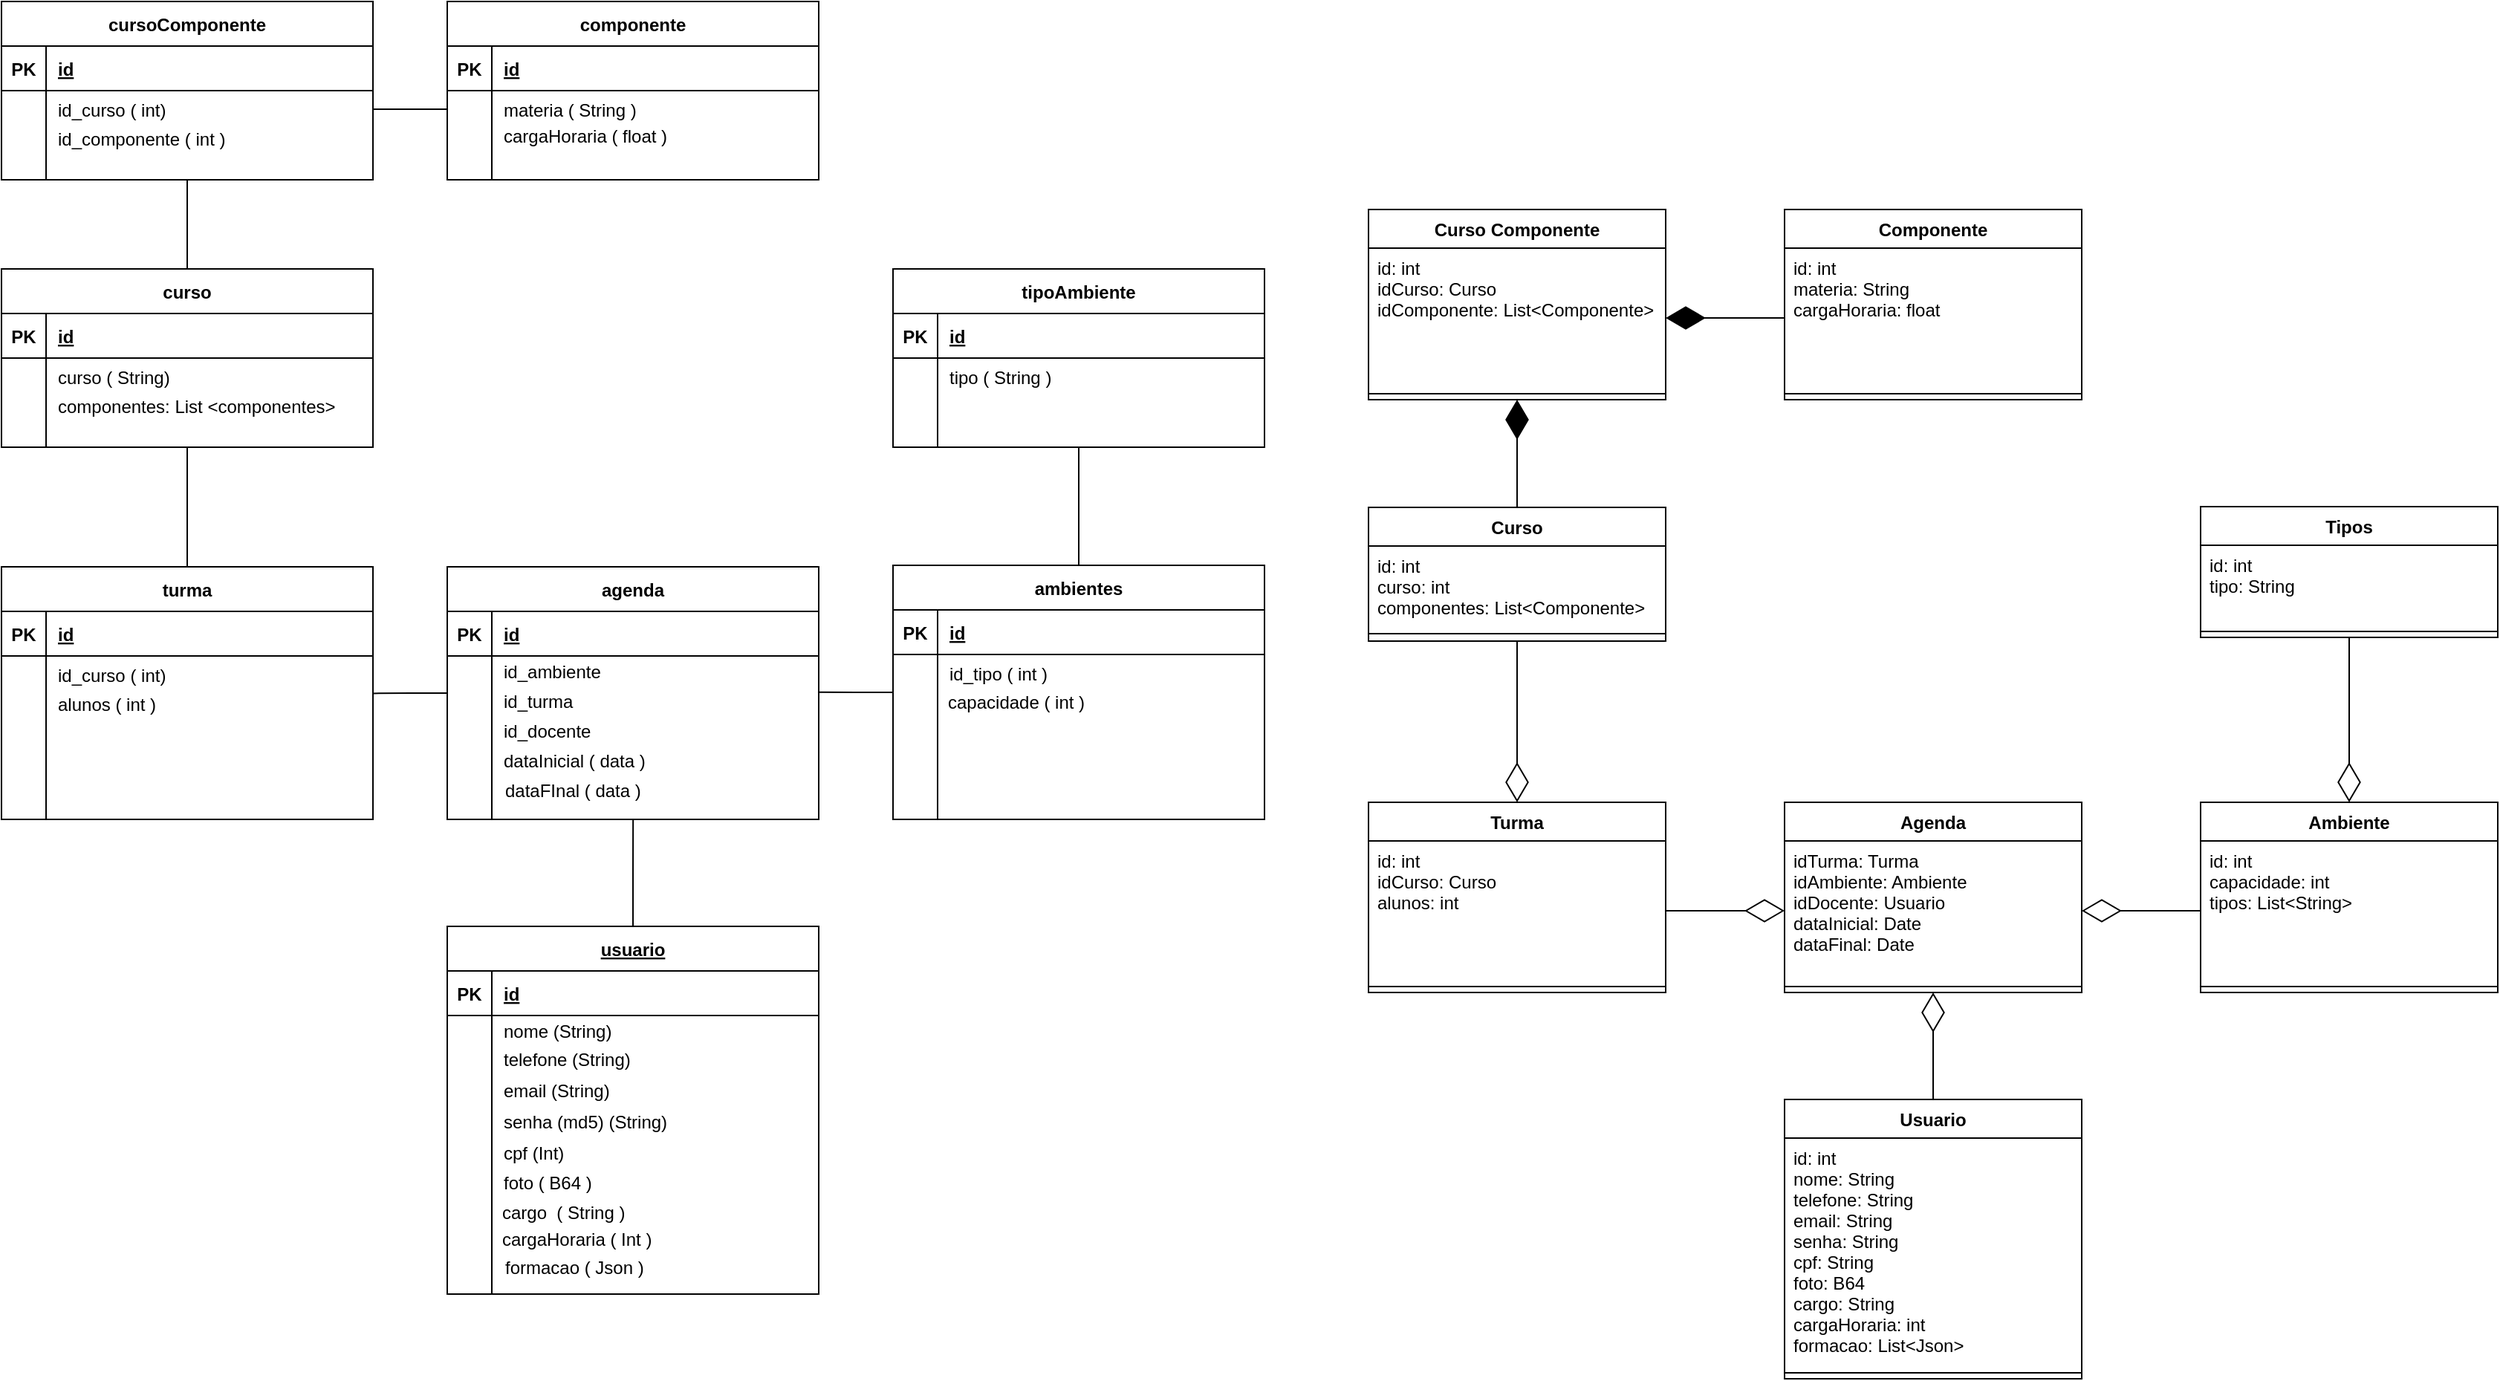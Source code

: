 <mxfile version="17.2.3" type="device"><diagram id="R2lEEEUBdFMjLlhIrx00" name="Page-1"><mxGraphModel dx="2076" dy="10" grid="1" gridSize="10" guides="1" tooltips="1" connect="1" arrows="1" fold="1" page="1" pageScale="1" pageWidth="850" pageHeight="1100" math="0" shadow="0" extFonts="Permanent Marker^https://fonts.googleapis.com/css?family=Permanent+Marker"><root><mxCell id="0"/><mxCell id="1" parent="0"/><mxCell id="GnorhkjWQcEelDmvlVfm-1" value="Ambiente" style="swimlane;fontStyle=1;align=center;verticalAlign=top;childLayout=stackLayout;horizontal=1;startSize=26;horizontalStack=0;resizeParent=1;resizeParentMax=0;resizeLast=0;collapsible=1;marginBottom=0;" parent="1" vertex="1"><mxGeometry x="1480" y="1639" width="200" height="128" as="geometry"/></mxCell><mxCell id="GnorhkjWQcEelDmvlVfm-2" value="id: int&#10;capacidade: int&#10;tipos: List&lt;String&gt;" style="text;strokeColor=none;fillColor=none;align=left;verticalAlign=top;spacingLeft=4;spacingRight=4;overflow=hidden;rotatable=0;points=[[0,0.5],[1,0.5]];portConstraint=eastwest;" parent="GnorhkjWQcEelDmvlVfm-1" vertex="1"><mxGeometry y="26" width="200" height="94" as="geometry"/></mxCell><mxCell id="GnorhkjWQcEelDmvlVfm-3" value="" style="line;strokeWidth=1;fillColor=none;align=left;verticalAlign=middle;spacingTop=-1;spacingLeft=3;spacingRight=3;rotatable=0;labelPosition=right;points=[];portConstraint=eastwest;" parent="GnorhkjWQcEelDmvlVfm-1" vertex="1"><mxGeometry y="120" width="200" height="8" as="geometry"/></mxCell><mxCell id="GnorhkjWQcEelDmvlVfm-5" value="Turma" style="swimlane;fontStyle=1;align=center;verticalAlign=top;childLayout=stackLayout;horizontal=1;startSize=26;horizontalStack=0;resizeParent=1;resizeParentMax=0;resizeLast=0;collapsible=1;marginBottom=0;" parent="1" vertex="1"><mxGeometry x="920" y="1639" width="200" height="128" as="geometry"/></mxCell><mxCell id="GnorhkjWQcEelDmvlVfm-6" value="id: int&#10;idCurso: Curso&#10;alunos: int" style="text;strokeColor=none;fillColor=none;align=left;verticalAlign=top;spacingLeft=4;spacingRight=4;overflow=hidden;rotatable=0;points=[[0,0.5],[1,0.5]];portConstraint=eastwest;" parent="GnorhkjWQcEelDmvlVfm-5" vertex="1"><mxGeometry y="26" width="200" height="94" as="geometry"/></mxCell><mxCell id="GnorhkjWQcEelDmvlVfm-7" value="" style="line;strokeWidth=1;fillColor=none;align=left;verticalAlign=middle;spacingTop=-1;spacingLeft=3;spacingRight=3;rotatable=0;labelPosition=right;points=[];portConstraint=eastwest;" parent="GnorhkjWQcEelDmvlVfm-5" vertex="1"><mxGeometry y="120" width="200" height="8" as="geometry"/></mxCell><mxCell id="GnorhkjWQcEelDmvlVfm-12" value="Componente" style="swimlane;fontStyle=1;align=center;verticalAlign=top;childLayout=stackLayout;horizontal=1;startSize=26;horizontalStack=0;resizeParent=1;resizeParentMax=0;resizeLast=0;collapsible=1;marginBottom=0;" parent="1" vertex="1"><mxGeometry x="1200" y="1240" width="200" height="128" as="geometry"/></mxCell><mxCell id="GnorhkjWQcEelDmvlVfm-13" value="id: int&#10;materia: String&#10;cargaHoraria: float" style="text;strokeColor=none;fillColor=none;align=left;verticalAlign=top;spacingLeft=4;spacingRight=4;overflow=hidden;rotatable=0;points=[[0,0.5],[1,0.5]];portConstraint=eastwest;" parent="GnorhkjWQcEelDmvlVfm-12" vertex="1"><mxGeometry y="26" width="200" height="94" as="geometry"/></mxCell><mxCell id="GnorhkjWQcEelDmvlVfm-14" value="" style="line;strokeWidth=1;fillColor=none;align=left;verticalAlign=middle;spacingTop=-1;spacingLeft=3;spacingRight=3;rotatable=0;labelPosition=right;points=[];portConstraint=eastwest;" parent="GnorhkjWQcEelDmvlVfm-12" vertex="1"><mxGeometry y="120" width="200" height="8" as="geometry"/></mxCell><mxCell id="GnorhkjWQcEelDmvlVfm-17" value="Agenda" style="swimlane;fontStyle=1;align=center;verticalAlign=top;childLayout=stackLayout;horizontal=1;startSize=26;horizontalStack=0;resizeParent=1;resizeParentMax=0;resizeLast=0;collapsible=1;marginBottom=0;" parent="1" vertex="1"><mxGeometry x="1200" y="1639" width="200" height="128" as="geometry"/></mxCell><mxCell id="GnorhkjWQcEelDmvlVfm-18" value="idTurma: Turma&#10;idAmbiente: Ambiente&#10;idDocente: Usuario&#10;dataInicial: Date&#10;dataFinal: Date" style="text;strokeColor=none;fillColor=none;align=left;verticalAlign=top;spacingLeft=4;spacingRight=4;overflow=hidden;rotatable=0;points=[[0,0.5],[1,0.5]];portConstraint=eastwest;" parent="GnorhkjWQcEelDmvlVfm-17" vertex="1"><mxGeometry y="26" width="200" height="94" as="geometry"/></mxCell><mxCell id="GnorhkjWQcEelDmvlVfm-19" value="" style="line;strokeWidth=1;fillColor=none;align=left;verticalAlign=middle;spacingTop=-1;spacingLeft=3;spacingRight=3;rotatable=0;labelPosition=right;points=[];portConstraint=eastwest;" parent="GnorhkjWQcEelDmvlVfm-17" vertex="1"><mxGeometry y="120" width="200" height="8" as="geometry"/></mxCell><mxCell id="GnorhkjWQcEelDmvlVfm-25" value="Usuario" style="swimlane;fontStyle=1;align=center;verticalAlign=top;childLayout=stackLayout;horizontal=1;startSize=26;horizontalStack=0;resizeParent=1;resizeParentMax=0;resizeLast=0;collapsible=1;marginBottom=0;" parent="1" vertex="1"><mxGeometry x="1200" y="1839" width="200" height="188" as="geometry"/></mxCell><mxCell id="GnorhkjWQcEelDmvlVfm-26" value="id: int&#10;nome: String&#10;telefone: String&#10;email: String&#10;senha: String&#10;cpf: String&#10;foto: B64&#10;cargo: String&#10;cargaHoraria: int&#10;formacao: List&lt;Json&gt;" style="text;strokeColor=none;fillColor=none;align=left;verticalAlign=top;spacingLeft=4;spacingRight=4;overflow=hidden;rotatable=0;points=[[0,0.5],[1,0.5]];portConstraint=eastwest;" parent="GnorhkjWQcEelDmvlVfm-25" vertex="1"><mxGeometry y="26" width="200" height="154" as="geometry"/></mxCell><mxCell id="GnorhkjWQcEelDmvlVfm-27" value="" style="line;strokeWidth=1;fillColor=none;align=left;verticalAlign=middle;spacingTop=-1;spacingLeft=3;spacingRight=3;rotatable=0;labelPosition=right;points=[];portConstraint=eastwest;" parent="GnorhkjWQcEelDmvlVfm-25" vertex="1"><mxGeometry y="180" width="200" height="8" as="geometry"/></mxCell><mxCell id="GnorhkjWQcEelDmvlVfm-35" value="" style="endArrow=diamondThin;endFill=0;endSize=24;html=1;rounded=0;entryX=1;entryY=0.5;entryDx=0;entryDy=0;exitX=0;exitY=0.5;exitDx=0;exitDy=0;" parent="1" source="GnorhkjWQcEelDmvlVfm-2" target="GnorhkjWQcEelDmvlVfm-18" edge="1"><mxGeometry width="160" relative="1" as="geometry"><mxPoint x="1474" y="1719" as="sourcePoint"/><mxPoint x="1300" y="1855.5" as="targetPoint"/></mxGeometry></mxCell><mxCell id="GnorhkjWQcEelDmvlVfm-37" value="" style="endArrow=diamondThin;endFill=0;endSize=24;html=1;rounded=0;entryX=0;entryY=0.5;entryDx=0;entryDy=0;exitX=1;exitY=0.5;exitDx=0;exitDy=0;" parent="1" source="GnorhkjWQcEelDmvlVfm-6" target="GnorhkjWQcEelDmvlVfm-18" edge="1"><mxGeometry width="160" relative="1" as="geometry"><mxPoint x="1210" y="1799" as="sourcePoint"/><mxPoint x="1130" y="1799" as="targetPoint"/></mxGeometry></mxCell><mxCell id="GnorhkjWQcEelDmvlVfm-38" value="" style="endArrow=diamondThin;endFill=0;endSize=24;html=1;rounded=0;exitX=0.5;exitY=0;exitDx=0;exitDy=0;entryX=0.5;entryY=1;entryDx=0;entryDy=0;" parent="1" source="GnorhkjWQcEelDmvlVfm-25" target="GnorhkjWQcEelDmvlVfm-17" edge="1"><mxGeometry width="160" relative="1" as="geometry"><mxPoint x="1310" y="1769" as="sourcePoint"/><mxPoint x="1360" y="1799" as="targetPoint"/></mxGeometry></mxCell><mxCell id="xbpOp9tpEVvwobOnDPjm-1" value="Tipos" style="swimlane;fontStyle=1;align=center;verticalAlign=top;childLayout=stackLayout;horizontal=1;startSize=26;horizontalStack=0;resizeParent=1;resizeParentMax=0;resizeLast=0;collapsible=1;marginBottom=0;" parent="1" vertex="1"><mxGeometry x="1480" y="1440" width="200" height="88" as="geometry"/></mxCell><mxCell id="xbpOp9tpEVvwobOnDPjm-2" value="id: int&#10;tipo: String" style="text;strokeColor=none;fillColor=none;align=left;verticalAlign=top;spacingLeft=4;spacingRight=4;overflow=hidden;rotatable=0;points=[[0,0.5],[1,0.5]];portConstraint=eastwest;" parent="xbpOp9tpEVvwobOnDPjm-1" vertex="1"><mxGeometry y="26" width="200" height="54" as="geometry"/></mxCell><mxCell id="xbpOp9tpEVvwobOnDPjm-3" value="" style="line;strokeWidth=1;fillColor=none;align=left;verticalAlign=middle;spacingTop=-1;spacingLeft=3;spacingRight=3;rotatable=0;labelPosition=right;points=[];portConstraint=eastwest;" parent="xbpOp9tpEVvwobOnDPjm-1" vertex="1"><mxGeometry y="80" width="200" height="8" as="geometry"/></mxCell><mxCell id="xbpOp9tpEVvwobOnDPjm-4" value="" style="endArrow=diamondThin;endFill=0;endSize=24;html=1;rounded=0;entryX=0.5;entryY=0;entryDx=0;entryDy=0;exitX=0.5;exitY=1;exitDx=0;exitDy=0;" parent="1" source="xbpOp9tpEVvwobOnDPjm-1" target="GnorhkjWQcEelDmvlVfm-1" edge="1"><mxGeometry width="160" relative="1" as="geometry"><mxPoint x="1568" y="1570" as="sourcePoint"/><mxPoint x="1488" y="1570" as="targetPoint"/></mxGeometry></mxCell><mxCell id="tLdexjSwvgvo9vI5AyP0-17" style="edgeStyle=orthogonalEdgeStyle;rounded=0;orthogonalLoop=1;jettySize=auto;html=1;exitX=0.5;exitY=0;exitDx=0;exitDy=0;endArrow=none;endFill=0;" parent="1" source="opX9Owy6mWI5AsIZNX7I-1" edge="1"><mxGeometry relative="1" as="geometry"><mxPoint x="425.077" y="1650" as="targetPoint"/></mxGeometry></mxCell><mxCell id="opX9Owy6mWI5AsIZNX7I-1" value="usuario" style="shape=table;startSize=30;container=1;collapsible=1;childLayout=tableLayout;fixedRows=1;rowLines=0;fontStyle=5;align=center;resizeLast=1;" parent="1" vertex="1"><mxGeometry x="300" y="1722.5" width="250" height="247.5" as="geometry"/></mxCell><mxCell id="opX9Owy6mWI5AsIZNX7I-2" value="" style="shape=partialRectangle;collapsible=0;dropTarget=0;pointerEvents=0;fillColor=none;points=[[0,0.5],[1,0.5]];portConstraint=eastwest;top=0;left=0;right=0;bottom=1;" parent="opX9Owy6mWI5AsIZNX7I-1" vertex="1"><mxGeometry y="30" width="250" height="30" as="geometry"/></mxCell><mxCell id="opX9Owy6mWI5AsIZNX7I-3" value="PK" style="shape=partialRectangle;overflow=hidden;connectable=0;fillColor=none;top=0;left=0;bottom=0;right=0;fontStyle=1;" parent="opX9Owy6mWI5AsIZNX7I-2" vertex="1"><mxGeometry width="30" height="30" as="geometry"><mxRectangle width="30" height="30" as="alternateBounds"/></mxGeometry></mxCell><mxCell id="opX9Owy6mWI5AsIZNX7I-4" value="id" style="shape=partialRectangle;overflow=hidden;connectable=0;fillColor=none;top=0;left=0;bottom=0;right=0;align=left;spacingLeft=6;fontStyle=5;" parent="opX9Owy6mWI5AsIZNX7I-2" vertex="1"><mxGeometry x="30" width="220" height="30" as="geometry"><mxRectangle width="220" height="30" as="alternateBounds"/></mxGeometry></mxCell><mxCell id="opX9Owy6mWI5AsIZNX7I-5" value="" style="shape=partialRectangle;collapsible=0;dropTarget=0;pointerEvents=0;fillColor=none;points=[[0,0.5],[1,0.5]];portConstraint=eastwest;top=0;left=0;right=0;bottom=0;" parent="opX9Owy6mWI5AsIZNX7I-1" vertex="1"><mxGeometry y="60" width="250" height="20" as="geometry"/></mxCell><mxCell id="opX9Owy6mWI5AsIZNX7I-6" value="" style="shape=partialRectangle;overflow=hidden;connectable=0;fillColor=none;top=0;left=0;bottom=0;right=0;" parent="opX9Owy6mWI5AsIZNX7I-5" vertex="1"><mxGeometry width="30" height="20" as="geometry"><mxRectangle width="30" height="20" as="alternateBounds"/></mxGeometry></mxCell><mxCell id="opX9Owy6mWI5AsIZNX7I-7" value="nome (String) " style="shape=partialRectangle;overflow=hidden;connectable=0;fillColor=none;top=0;left=0;bottom=0;right=0;align=left;spacingLeft=6;" parent="opX9Owy6mWI5AsIZNX7I-5" vertex="1"><mxGeometry x="30" width="220" height="20" as="geometry"><mxRectangle width="220" height="20" as="alternateBounds"/></mxGeometry></mxCell><mxCell id="opX9Owy6mWI5AsIZNX7I-8" value="" style="endArrow=none;html=1;rounded=0;" parent="1" edge="1"><mxGeometry width="50" height="50" relative="1" as="geometry"><mxPoint x="330" y="1970" as="sourcePoint"/><mxPoint x="330" y="1802.5" as="targetPoint"/></mxGeometry></mxCell><mxCell id="opX9Owy6mWI5AsIZNX7I-9" value="telefone (String)" style="shape=partialRectangle;overflow=hidden;connectable=0;fillColor=none;top=0;left=0;bottom=0;right=0;align=left;spacingLeft=6;" parent="1" vertex="1"><mxGeometry x="330" y="1801.5" width="220" height="20" as="geometry"><mxRectangle width="220" height="20" as="alternateBounds"/></mxGeometry></mxCell><mxCell id="opX9Owy6mWI5AsIZNX7I-10" value="email (String)" style="shape=partialRectangle;overflow=hidden;connectable=0;fillColor=none;top=0;left=0;bottom=0;right=0;align=left;spacingLeft=6;" parent="1" vertex="1"><mxGeometry x="330" y="1822.5" width="220" height="20" as="geometry"><mxRectangle width="220" height="20" as="alternateBounds"/></mxGeometry></mxCell><mxCell id="opX9Owy6mWI5AsIZNX7I-11" value="senha (md5) (String)" style="shape=partialRectangle;overflow=hidden;connectable=0;fillColor=none;top=0;left=0;bottom=0;right=0;align=left;spacingLeft=6;" parent="1" vertex="1"><mxGeometry x="330" y="1843.5" width="220" height="20" as="geometry"><mxRectangle width="220" height="20" as="alternateBounds"/></mxGeometry></mxCell><mxCell id="opX9Owy6mWI5AsIZNX7I-12" value="cpf (Int)" style="shape=partialRectangle;overflow=hidden;connectable=0;fillColor=none;top=0;left=0;bottom=0;right=0;align=left;spacingLeft=6;" parent="1" vertex="1"><mxGeometry x="330" y="1864.5" width="220" height="20" as="geometry"><mxRectangle width="220" height="20" as="alternateBounds"/></mxGeometry></mxCell><mxCell id="opX9Owy6mWI5AsIZNX7I-13" value="foto ( B64 )" style="shape=partialRectangle;overflow=hidden;connectable=0;fillColor=none;top=0;left=0;bottom=0;right=0;align=left;spacingLeft=6;" parent="1" vertex="1"><mxGeometry x="330" y="1884.5" width="220" height="20" as="geometry"><mxRectangle width="220" height="20" as="alternateBounds"/></mxGeometry></mxCell><mxCell id="tLdexjSwvgvo9vI5AyP0-19" style="edgeStyle=orthogonalEdgeStyle;rounded=0;orthogonalLoop=1;jettySize=auto;html=1;exitX=0;exitY=0.5;exitDx=0;exitDy=0;endArrow=none;endFill=0;" parent="1" source="opX9Owy6mWI5AsIZNX7I-14" edge="1"><mxGeometry relative="1" as="geometry"><mxPoint x="250" y="1565.692" as="targetPoint"/></mxGeometry></mxCell><mxCell id="opX9Owy6mWI5AsIZNX7I-14" value="agenda" style="shape=table;startSize=30;container=1;collapsible=1;childLayout=tableLayout;fixedRows=1;rowLines=0;fontStyle=1;align=center;resizeLast=1;" parent="1" vertex="1"><mxGeometry x="300" y="1480.5" width="250" height="170" as="geometry"/></mxCell><mxCell id="opX9Owy6mWI5AsIZNX7I-15" value="" style="shape=partialRectangle;collapsible=0;dropTarget=0;pointerEvents=0;fillColor=none;points=[[0,0.5],[1,0.5]];portConstraint=eastwest;top=0;left=0;right=0;bottom=1;" parent="opX9Owy6mWI5AsIZNX7I-14" vertex="1"><mxGeometry y="30" width="250" height="30" as="geometry"/></mxCell><mxCell id="opX9Owy6mWI5AsIZNX7I-16" value="PK" style="shape=partialRectangle;overflow=hidden;connectable=0;fillColor=none;top=0;left=0;bottom=0;right=0;fontStyle=1;" parent="opX9Owy6mWI5AsIZNX7I-15" vertex="1"><mxGeometry width="30" height="30" as="geometry"><mxRectangle width="30" height="30" as="alternateBounds"/></mxGeometry></mxCell><mxCell id="opX9Owy6mWI5AsIZNX7I-17" value="id" style="shape=partialRectangle;overflow=hidden;connectable=0;fillColor=none;top=0;left=0;bottom=0;right=0;align=left;spacingLeft=6;fontStyle=5;" parent="opX9Owy6mWI5AsIZNX7I-15" vertex="1"><mxGeometry x="30" width="220" height="30" as="geometry"><mxRectangle width="220" height="30" as="alternateBounds"/></mxGeometry></mxCell><mxCell id="opX9Owy6mWI5AsIZNX7I-18" value="" style="shape=partialRectangle;collapsible=0;dropTarget=0;pointerEvents=0;fillColor=none;points=[[0,0.5],[1,0.5]];portConstraint=eastwest;top=0;left=0;right=0;bottom=0;" parent="opX9Owy6mWI5AsIZNX7I-14" vertex="1"><mxGeometry y="60" width="250" height="20" as="geometry"/></mxCell><mxCell id="opX9Owy6mWI5AsIZNX7I-19" value="" style="shape=partialRectangle;overflow=hidden;connectable=0;fillColor=none;top=0;left=0;bottom=0;right=0;" parent="opX9Owy6mWI5AsIZNX7I-18" vertex="1"><mxGeometry width="30" height="20" as="geometry"><mxRectangle width="30" height="20" as="alternateBounds"/></mxGeometry></mxCell><mxCell id="opX9Owy6mWI5AsIZNX7I-20" value="id_ambiente" style="shape=partialRectangle;overflow=hidden;connectable=0;fillColor=none;top=0;left=0;bottom=0;right=0;align=left;spacingLeft=6;" parent="opX9Owy6mWI5AsIZNX7I-18" vertex="1"><mxGeometry x="30" width="220" height="20" as="geometry"><mxRectangle width="220" height="20" as="alternateBounds"/></mxGeometry></mxCell><mxCell id="opX9Owy6mWI5AsIZNX7I-22" value="id_turma" style="shape=partialRectangle;overflow=hidden;connectable=0;fillColor=none;top=0;left=0;bottom=0;right=0;align=left;spacingLeft=6;" parent="1" vertex="1"><mxGeometry x="330" y="1560.5" width="220" height="20" as="geometry"><mxRectangle width="220" height="20" as="alternateBounds"/></mxGeometry></mxCell><mxCell id="opX9Owy6mWI5AsIZNX7I-23" value="id_docente" style="shape=partialRectangle;overflow=hidden;connectable=0;fillColor=none;top=0;left=0;bottom=0;right=0;align=left;spacingLeft=6;" parent="1" vertex="1"><mxGeometry x="330" y="1580.5" width="220" height="20" as="geometry"><mxRectangle width="220" height="20" as="alternateBounds"/></mxGeometry></mxCell><mxCell id="opX9Owy6mWI5AsIZNX7I-24" value="dataInicial ( data )" style="shape=partialRectangle;overflow=hidden;connectable=0;fillColor=none;top=0;left=0;bottom=0;right=0;align=left;spacingLeft=6;" parent="1" vertex="1"><mxGeometry x="330" y="1600.5" width="220" height="20" as="geometry"><mxRectangle width="220" height="20" as="alternateBounds"/></mxGeometry></mxCell><mxCell id="opX9Owy6mWI5AsIZNX7I-25" value="" style="shape=partialRectangle;overflow=hidden;connectable=0;fillColor=none;top=0;left=0;bottom=0;right=0;align=left;spacingLeft=6;" parent="1" vertex="1"><mxGeometry x="330" y="1640.5" width="220" height="20" as="geometry"><mxRectangle width="220" height="20" as="alternateBounds"/></mxGeometry></mxCell><mxCell id="opX9Owy6mWI5AsIZNX7I-26" value="cargo  ( String ) " style="shape=partialRectangle;overflow=hidden;connectable=0;fillColor=none;top=0;left=0;bottom=0;right=0;align=left;spacingLeft=6;" parent="1" vertex="1"><mxGeometry x="329" y="1904.5" width="220" height="20" as="geometry"><mxRectangle width="220" height="20" as="alternateBounds"/></mxGeometry></mxCell><mxCell id="opX9Owy6mWI5AsIZNX7I-27" value="dataFInal ( data ) " style="shape=partialRectangle;overflow=hidden;connectable=0;fillColor=none;top=0;left=0;bottom=0;right=0;align=left;spacingLeft=6;" parent="1" vertex="1"><mxGeometry x="331" y="1620.5" width="219" height="20" as="geometry"><mxRectangle width="220" height="20" as="alternateBounds"/></mxGeometry></mxCell><mxCell id="opX9Owy6mWI5AsIZNX7I-28" value="cargaHoraria ( Int )" style="shape=partialRectangle;overflow=hidden;connectable=0;fillColor=none;top=0;left=0;bottom=0;right=0;align=left;spacingLeft=6;" parent="1" vertex="1"><mxGeometry x="329" y="1922.5" width="220" height="20" as="geometry"><mxRectangle width="220" height="20" as="alternateBounds"/></mxGeometry></mxCell><mxCell id="opX9Owy6mWI5AsIZNX7I-29" value="formacao ( Json )" style="shape=partialRectangle;overflow=hidden;connectable=0;fillColor=none;top=0;left=0;bottom=0;right=0;align=left;spacingLeft=6;" parent="1" vertex="1"><mxGeometry x="331" y="1941.5" width="220" height="20" as="geometry"><mxRectangle width="220" height="20" as="alternateBounds"/></mxGeometry></mxCell><mxCell id="tLdexjSwvgvo9vI5AyP0-18" style="edgeStyle=orthogonalEdgeStyle;rounded=0;orthogonalLoop=1;jettySize=auto;html=1;exitX=0;exitY=0.5;exitDx=0;exitDy=0;endArrow=none;endFill=0;" parent="1" source="opX9Owy6mWI5AsIZNX7I-30" edge="1"><mxGeometry relative="1" as="geometry"><mxPoint x="550" y="1564.923" as="targetPoint"/></mxGeometry></mxCell><mxCell id="tLdexjSwvgvo9vI5AyP0-20" style="edgeStyle=orthogonalEdgeStyle;rounded=0;orthogonalLoop=1;jettySize=auto;html=1;exitX=0.5;exitY=0;exitDx=0;exitDy=0;entryX=0.5;entryY=1;entryDx=0;entryDy=0;endArrow=none;endFill=0;" parent="1" source="opX9Owy6mWI5AsIZNX7I-30" target="opX9Owy6mWI5AsIZNX7I-61" edge="1"><mxGeometry relative="1" as="geometry"/></mxCell><mxCell id="opX9Owy6mWI5AsIZNX7I-30" value="ambientes" style="shape=table;startSize=30;container=1;collapsible=1;childLayout=tableLayout;fixedRows=1;rowLines=0;fontStyle=1;align=center;resizeLast=1;" parent="1" vertex="1"><mxGeometry x="600" y="1479.5" width="250" height="171" as="geometry"/></mxCell><mxCell id="opX9Owy6mWI5AsIZNX7I-31" value="" style="shape=partialRectangle;collapsible=0;dropTarget=0;pointerEvents=0;fillColor=none;points=[[0,0.5],[1,0.5]];portConstraint=eastwest;top=0;left=0;right=0;bottom=1;" parent="opX9Owy6mWI5AsIZNX7I-30" vertex="1"><mxGeometry y="30" width="250" height="30" as="geometry"/></mxCell><mxCell id="opX9Owy6mWI5AsIZNX7I-32" value="PK" style="shape=partialRectangle;overflow=hidden;connectable=0;fillColor=none;top=0;left=0;bottom=0;right=0;fontStyle=1;" parent="opX9Owy6mWI5AsIZNX7I-31" vertex="1"><mxGeometry width="30" height="30" as="geometry"><mxRectangle width="30" height="30" as="alternateBounds"/></mxGeometry></mxCell><mxCell id="opX9Owy6mWI5AsIZNX7I-33" value="id" style="shape=partialRectangle;overflow=hidden;connectable=0;fillColor=none;top=0;left=0;bottom=0;right=0;align=left;spacingLeft=6;fontStyle=5;" parent="opX9Owy6mWI5AsIZNX7I-31" vertex="1"><mxGeometry x="30" width="220" height="30" as="geometry"><mxRectangle width="220" height="30" as="alternateBounds"/></mxGeometry></mxCell><mxCell id="opX9Owy6mWI5AsIZNX7I-34" value="" style="shape=partialRectangle;collapsible=0;dropTarget=0;pointerEvents=0;fillColor=none;points=[[0,0.5],[1,0.5]];portConstraint=eastwest;top=0;left=0;right=0;bottom=0;" parent="opX9Owy6mWI5AsIZNX7I-30" vertex="1"><mxGeometry y="60" width="250" height="25" as="geometry"/></mxCell><mxCell id="opX9Owy6mWI5AsIZNX7I-35" value="" style="shape=partialRectangle;overflow=hidden;connectable=0;fillColor=none;top=0;left=0;bottom=0;right=0;" parent="opX9Owy6mWI5AsIZNX7I-34" vertex="1"><mxGeometry width="30" height="25" as="geometry"><mxRectangle width="30" height="25" as="alternateBounds"/></mxGeometry></mxCell><mxCell id="opX9Owy6mWI5AsIZNX7I-36" value="id_tipo ( int )" style="shape=partialRectangle;overflow=hidden;connectable=0;fillColor=none;top=0;left=0;bottom=0;right=0;align=left;spacingLeft=6;" parent="opX9Owy6mWI5AsIZNX7I-34" vertex="1"><mxGeometry x="30" width="220" height="25" as="geometry"><mxRectangle width="220" height="25" as="alternateBounds"/></mxGeometry></mxCell><mxCell id="opX9Owy6mWI5AsIZNX7I-38" value="capacidade ( int )" style="shape=partialRectangle;overflow=hidden;connectable=0;fillColor=none;top=0;left=0;bottom=0;right=0;align=left;spacingLeft=6;" parent="1" vertex="1"><mxGeometry x="629" y="1561" width="220" height="20" as="geometry"><mxRectangle width="220" height="20" as="alternateBounds"/></mxGeometry></mxCell><mxCell id="tLdexjSwvgvo9vI5AyP0-21" style="edgeStyle=orthogonalEdgeStyle;rounded=0;orthogonalLoop=1;jettySize=auto;html=1;exitX=0.5;exitY=0;exitDx=0;exitDy=0;entryX=0.5;entryY=1;entryDx=0;entryDy=0;endArrow=none;endFill=0;" parent="1" source="opX9Owy6mWI5AsIZNX7I-39" target="opX9Owy6mWI5AsIZNX7I-71" edge="1"><mxGeometry relative="1" as="geometry"/></mxCell><mxCell id="opX9Owy6mWI5AsIZNX7I-39" value="turma" style="shape=table;startSize=30;container=1;collapsible=1;childLayout=tableLayout;fixedRows=1;rowLines=0;fontStyle=1;align=center;resizeLast=1;" parent="1" vertex="1"><mxGeometry y="1480.5" width="250" height="170" as="geometry"/></mxCell><mxCell id="opX9Owy6mWI5AsIZNX7I-40" value="" style="shape=partialRectangle;collapsible=0;dropTarget=0;pointerEvents=0;fillColor=none;points=[[0,0.5],[1,0.5]];portConstraint=eastwest;top=0;left=0;right=0;bottom=1;" parent="opX9Owy6mWI5AsIZNX7I-39" vertex="1"><mxGeometry y="30" width="250" height="30" as="geometry"/></mxCell><mxCell id="opX9Owy6mWI5AsIZNX7I-41" value="PK" style="shape=partialRectangle;overflow=hidden;connectable=0;fillColor=none;top=0;left=0;bottom=0;right=0;fontStyle=1;" parent="opX9Owy6mWI5AsIZNX7I-40" vertex="1"><mxGeometry width="30" height="30" as="geometry"><mxRectangle width="30" height="30" as="alternateBounds"/></mxGeometry></mxCell><mxCell id="opX9Owy6mWI5AsIZNX7I-42" value="id" style="shape=partialRectangle;overflow=hidden;connectable=0;fillColor=none;top=0;left=0;bottom=0;right=0;align=left;spacingLeft=6;fontStyle=5;" parent="opX9Owy6mWI5AsIZNX7I-40" vertex="1"><mxGeometry x="30" width="220" height="30" as="geometry"><mxRectangle width="220" height="30" as="alternateBounds"/></mxGeometry></mxCell><mxCell id="opX9Owy6mWI5AsIZNX7I-43" value="" style="shape=partialRectangle;collapsible=0;dropTarget=0;pointerEvents=0;fillColor=none;points=[[0,0.5],[1,0.5]];portConstraint=eastwest;top=0;left=0;right=0;bottom=0;" parent="opX9Owy6mWI5AsIZNX7I-39" vertex="1"><mxGeometry y="60" width="250" height="25" as="geometry"/></mxCell><mxCell id="opX9Owy6mWI5AsIZNX7I-44" value="" style="shape=partialRectangle;overflow=hidden;connectable=0;fillColor=none;top=0;left=0;bottom=0;right=0;" parent="opX9Owy6mWI5AsIZNX7I-43" vertex="1"><mxGeometry width="30" height="25" as="geometry"><mxRectangle width="30" height="25" as="alternateBounds"/></mxGeometry></mxCell><mxCell id="opX9Owy6mWI5AsIZNX7I-45" value="id_curso ( int)" style="shape=partialRectangle;overflow=hidden;connectable=0;fillColor=none;top=0;left=0;bottom=0;right=0;align=left;spacingLeft=6;" parent="opX9Owy6mWI5AsIZNX7I-43" vertex="1"><mxGeometry x="30" width="220" height="25" as="geometry"><mxRectangle width="220" height="25" as="alternateBounds"/></mxGeometry></mxCell><mxCell id="opX9Owy6mWI5AsIZNX7I-47" value="alunos ( int )" style="shape=partialRectangle;overflow=hidden;connectable=0;fillColor=none;top=0;left=0;bottom=0;right=0;align=left;spacingLeft=6;" parent="1" vertex="1"><mxGeometry x="30" y="1562.5" width="220" height="20" as="geometry"><mxRectangle width="220" height="20" as="alternateBounds"/></mxGeometry></mxCell><mxCell id="opX9Owy6mWI5AsIZNX7I-48" value="componente" style="shape=table;startSize=30;container=1;collapsible=1;childLayout=tableLayout;fixedRows=1;rowLines=0;fontStyle=1;align=center;resizeLast=1;" parent="1" vertex="1"><mxGeometry x="300" y="1100" width="250" height="120" as="geometry"/></mxCell><mxCell id="opX9Owy6mWI5AsIZNX7I-49" value="" style="shape=partialRectangle;collapsible=0;dropTarget=0;pointerEvents=0;fillColor=none;points=[[0,0.5],[1,0.5]];portConstraint=eastwest;top=0;left=0;right=0;bottom=1;" parent="opX9Owy6mWI5AsIZNX7I-48" vertex="1"><mxGeometry y="30" width="250" height="30" as="geometry"/></mxCell><mxCell id="opX9Owy6mWI5AsIZNX7I-50" value="PK" style="shape=partialRectangle;overflow=hidden;connectable=0;fillColor=none;top=0;left=0;bottom=0;right=0;fontStyle=1;" parent="opX9Owy6mWI5AsIZNX7I-49" vertex="1"><mxGeometry width="30" height="30" as="geometry"><mxRectangle width="30" height="30" as="alternateBounds"/></mxGeometry></mxCell><mxCell id="opX9Owy6mWI5AsIZNX7I-51" value="id" style="shape=partialRectangle;overflow=hidden;connectable=0;fillColor=none;top=0;left=0;bottom=0;right=0;align=left;spacingLeft=6;fontStyle=5;" parent="opX9Owy6mWI5AsIZNX7I-49" vertex="1"><mxGeometry x="30" width="220" height="30" as="geometry"><mxRectangle width="220" height="30" as="alternateBounds"/></mxGeometry></mxCell><mxCell id="opX9Owy6mWI5AsIZNX7I-52" value="" style="shape=partialRectangle;collapsible=0;dropTarget=0;pointerEvents=0;fillColor=none;points=[[0,0.5],[1,0.5]];portConstraint=eastwest;top=0;left=0;right=0;bottom=0;" parent="opX9Owy6mWI5AsIZNX7I-48" vertex="1"><mxGeometry y="60" width="250" height="25" as="geometry"/></mxCell><mxCell id="opX9Owy6mWI5AsIZNX7I-53" value="" style="shape=partialRectangle;overflow=hidden;connectable=0;fillColor=none;top=0;left=0;bottom=0;right=0;" parent="opX9Owy6mWI5AsIZNX7I-52" vertex="1"><mxGeometry width="30" height="25" as="geometry"><mxRectangle width="30" height="25" as="alternateBounds"/></mxGeometry></mxCell><mxCell id="opX9Owy6mWI5AsIZNX7I-54" value="materia ( String )" style="shape=partialRectangle;overflow=hidden;connectable=0;fillColor=none;top=0;left=0;bottom=0;right=0;align=left;spacingLeft=6;" parent="opX9Owy6mWI5AsIZNX7I-52" vertex="1"><mxGeometry x="30" width="220" height="25" as="geometry"><mxRectangle width="220" height="25" as="alternateBounds"/></mxGeometry></mxCell><mxCell id="opX9Owy6mWI5AsIZNX7I-56" value="cargaHoraria ( float ) " style="shape=partialRectangle;overflow=hidden;connectable=0;fillColor=none;top=0;left=0;bottom=0;right=0;align=left;spacingLeft=6;" parent="1" vertex="1"><mxGeometry x="330" y="1180" width="220" height="20" as="geometry"><mxRectangle width="220" height="20" as="alternateBounds"/></mxGeometry></mxCell><mxCell id="opX9Owy6mWI5AsIZNX7I-61" value="tipoAmbiente" style="shape=table;startSize=30;container=1;collapsible=1;childLayout=tableLayout;fixedRows=1;rowLines=0;fontStyle=1;align=center;resizeLast=1;" parent="1" vertex="1"><mxGeometry x="600" y="1280" width="250" height="120" as="geometry"/></mxCell><mxCell id="opX9Owy6mWI5AsIZNX7I-62" value="" style="shape=partialRectangle;collapsible=0;dropTarget=0;pointerEvents=0;fillColor=none;points=[[0,0.5],[1,0.5]];portConstraint=eastwest;top=0;left=0;right=0;bottom=1;" parent="opX9Owy6mWI5AsIZNX7I-61" vertex="1"><mxGeometry y="30" width="250" height="30" as="geometry"/></mxCell><mxCell id="opX9Owy6mWI5AsIZNX7I-63" value="PK" style="shape=partialRectangle;overflow=hidden;connectable=0;fillColor=none;top=0;left=0;bottom=0;right=0;fontStyle=1;" parent="opX9Owy6mWI5AsIZNX7I-62" vertex="1"><mxGeometry width="30" height="30" as="geometry"><mxRectangle width="30" height="30" as="alternateBounds"/></mxGeometry></mxCell><mxCell id="opX9Owy6mWI5AsIZNX7I-64" value="id" style="shape=partialRectangle;overflow=hidden;connectable=0;fillColor=none;top=0;left=0;bottom=0;right=0;align=left;spacingLeft=6;fontStyle=5;" parent="opX9Owy6mWI5AsIZNX7I-62" vertex="1"><mxGeometry x="30" width="220" height="30" as="geometry"><mxRectangle width="220" height="30" as="alternateBounds"/></mxGeometry></mxCell><mxCell id="opX9Owy6mWI5AsIZNX7I-65" value="" style="shape=partialRectangle;collapsible=0;dropTarget=0;pointerEvents=0;fillColor=none;points=[[0,0.5],[1,0.5]];portConstraint=eastwest;top=0;left=0;right=0;bottom=0;" parent="opX9Owy6mWI5AsIZNX7I-61" vertex="1"><mxGeometry y="60" width="250" height="25" as="geometry"/></mxCell><mxCell id="opX9Owy6mWI5AsIZNX7I-66" value="" style="shape=partialRectangle;overflow=hidden;connectable=0;fillColor=none;top=0;left=0;bottom=0;right=0;" parent="opX9Owy6mWI5AsIZNX7I-65" vertex="1"><mxGeometry width="30" height="25" as="geometry"><mxRectangle width="30" height="25" as="alternateBounds"/></mxGeometry></mxCell><mxCell id="opX9Owy6mWI5AsIZNX7I-67" value="tipo ( String )" style="shape=partialRectangle;overflow=hidden;connectable=0;fillColor=none;top=0;left=0;bottom=0;right=0;align=left;spacingLeft=6;" parent="opX9Owy6mWI5AsIZNX7I-65" vertex="1"><mxGeometry x="30" width="220" height="25" as="geometry"><mxRectangle width="220" height="25" as="alternateBounds"/></mxGeometry></mxCell><mxCell id="tLdexjSwvgvo9vI5AyP0-22" style="edgeStyle=orthogonalEdgeStyle;rounded=0;orthogonalLoop=1;jettySize=auto;html=1;exitX=0.5;exitY=0;exitDx=0;exitDy=0;entryX=0.5;entryY=1;entryDx=0;entryDy=0;endArrow=none;endFill=0;" parent="1" source="opX9Owy6mWI5AsIZNX7I-71" target="opX9Owy6mWI5AsIZNX7I-80" edge="1"><mxGeometry relative="1" as="geometry"/></mxCell><mxCell id="opX9Owy6mWI5AsIZNX7I-71" value="curso" style="shape=table;startSize=30;container=1;collapsible=1;childLayout=tableLayout;fixedRows=1;rowLines=0;fontStyle=1;align=center;resizeLast=1;" parent="1" vertex="1"><mxGeometry y="1280" width="250" height="120" as="geometry"/></mxCell><mxCell id="opX9Owy6mWI5AsIZNX7I-72" value="" style="shape=partialRectangle;collapsible=0;dropTarget=0;pointerEvents=0;fillColor=none;points=[[0,0.5],[1,0.5]];portConstraint=eastwest;top=0;left=0;right=0;bottom=1;" parent="opX9Owy6mWI5AsIZNX7I-71" vertex="1"><mxGeometry y="30" width="250" height="30" as="geometry"/></mxCell><mxCell id="opX9Owy6mWI5AsIZNX7I-73" value="PK" style="shape=partialRectangle;overflow=hidden;connectable=0;fillColor=none;top=0;left=0;bottom=0;right=0;fontStyle=1;" parent="opX9Owy6mWI5AsIZNX7I-72" vertex="1"><mxGeometry width="30" height="30" as="geometry"><mxRectangle width="30" height="30" as="alternateBounds"/></mxGeometry></mxCell><mxCell id="opX9Owy6mWI5AsIZNX7I-74" value="id" style="shape=partialRectangle;overflow=hidden;connectable=0;fillColor=none;top=0;left=0;bottom=0;right=0;align=left;spacingLeft=6;fontStyle=5;" parent="opX9Owy6mWI5AsIZNX7I-72" vertex="1"><mxGeometry x="30" width="220" height="30" as="geometry"><mxRectangle width="220" height="30" as="alternateBounds"/></mxGeometry></mxCell><mxCell id="opX9Owy6mWI5AsIZNX7I-75" value="" style="shape=partialRectangle;collapsible=0;dropTarget=0;pointerEvents=0;fillColor=none;points=[[0,0.5],[1,0.5]];portConstraint=eastwest;top=0;left=0;right=0;bottom=0;" parent="opX9Owy6mWI5AsIZNX7I-71" vertex="1"><mxGeometry y="60" width="250" height="25" as="geometry"/></mxCell><mxCell id="opX9Owy6mWI5AsIZNX7I-76" value="" style="shape=partialRectangle;overflow=hidden;connectable=0;fillColor=none;top=0;left=0;bottom=0;right=0;" parent="opX9Owy6mWI5AsIZNX7I-75" vertex="1"><mxGeometry width="30" height="25" as="geometry"><mxRectangle width="30" height="25" as="alternateBounds"/></mxGeometry></mxCell><mxCell id="opX9Owy6mWI5AsIZNX7I-77" value="curso ( String)" style="shape=partialRectangle;overflow=hidden;connectable=0;fillColor=none;top=0;left=0;bottom=0;right=0;align=left;spacingLeft=6;" parent="opX9Owy6mWI5AsIZNX7I-75" vertex="1"><mxGeometry x="30" width="220" height="25" as="geometry"><mxRectangle width="220" height="25" as="alternateBounds"/></mxGeometry></mxCell><mxCell id="opX9Owy6mWI5AsIZNX7I-79" value="componentes: List &lt;componentes&gt;" style="shape=partialRectangle;overflow=hidden;connectable=0;fillColor=none;top=0;left=0;bottom=0;right=0;align=left;spacingLeft=6;" parent="1" vertex="1"><mxGeometry x="30" y="1362" width="220" height="20" as="geometry"><mxRectangle width="220" height="20" as="alternateBounds"/></mxGeometry></mxCell><mxCell id="opX9Owy6mWI5AsIZNX7I-80" value="cursoComponente" style="shape=table;startSize=30;container=1;collapsible=1;childLayout=tableLayout;fixedRows=1;rowLines=0;fontStyle=1;align=center;resizeLast=1;" parent="1" vertex="1"><mxGeometry y="1100" width="250" height="120" as="geometry"/></mxCell><mxCell id="opX9Owy6mWI5AsIZNX7I-81" value="" style="shape=partialRectangle;collapsible=0;dropTarget=0;pointerEvents=0;fillColor=none;points=[[0,0.5],[1,0.5]];portConstraint=eastwest;top=0;left=0;right=0;bottom=1;" parent="opX9Owy6mWI5AsIZNX7I-80" vertex="1"><mxGeometry y="30" width="250" height="30" as="geometry"/></mxCell><mxCell id="opX9Owy6mWI5AsIZNX7I-82" value="PK" style="shape=partialRectangle;overflow=hidden;connectable=0;fillColor=none;top=0;left=0;bottom=0;right=0;fontStyle=1;" parent="opX9Owy6mWI5AsIZNX7I-81" vertex="1"><mxGeometry width="30" height="30" as="geometry"><mxRectangle width="30" height="30" as="alternateBounds"/></mxGeometry></mxCell><mxCell id="opX9Owy6mWI5AsIZNX7I-83" value="id" style="shape=partialRectangle;overflow=hidden;connectable=0;fillColor=none;top=0;left=0;bottom=0;right=0;align=left;spacingLeft=6;fontStyle=5;" parent="opX9Owy6mWI5AsIZNX7I-81" vertex="1"><mxGeometry x="30" width="220" height="30" as="geometry"><mxRectangle width="220" height="30" as="alternateBounds"/></mxGeometry></mxCell><mxCell id="opX9Owy6mWI5AsIZNX7I-84" value="" style="shape=partialRectangle;collapsible=0;dropTarget=0;pointerEvents=0;fillColor=none;points=[[0,0.5],[1,0.5]];portConstraint=eastwest;top=0;left=0;right=0;bottom=0;" parent="opX9Owy6mWI5AsIZNX7I-80" vertex="1"><mxGeometry y="60" width="250" height="25" as="geometry"/></mxCell><mxCell id="opX9Owy6mWI5AsIZNX7I-85" value="" style="shape=partialRectangle;overflow=hidden;connectable=0;fillColor=none;top=0;left=0;bottom=0;right=0;" parent="opX9Owy6mWI5AsIZNX7I-84" vertex="1"><mxGeometry width="30" height="25" as="geometry"><mxRectangle width="30" height="25" as="alternateBounds"/></mxGeometry></mxCell><mxCell id="opX9Owy6mWI5AsIZNX7I-86" value="id_curso ( int)" style="shape=partialRectangle;overflow=hidden;connectable=0;fillColor=none;top=0;left=0;bottom=0;right=0;align=left;spacingLeft=6;" parent="opX9Owy6mWI5AsIZNX7I-84" vertex="1"><mxGeometry x="30" width="220" height="25" as="geometry"><mxRectangle width="220" height="25" as="alternateBounds"/></mxGeometry></mxCell><mxCell id="opX9Owy6mWI5AsIZNX7I-88" value="id_componente ( int )" style="shape=partialRectangle;overflow=hidden;connectable=0;fillColor=none;top=0;left=0;bottom=0;right=0;align=left;spacingLeft=6;" parent="1" vertex="1"><mxGeometry x="30" y="1182" width="220" height="20" as="geometry"><mxRectangle width="220" height="20" as="alternateBounds"/></mxGeometry></mxCell><mxCell id="tLdexjSwvgvo9vI5AyP0-4" value="" style="endArrow=none;html=1;rounded=0;" parent="1" edge="1"><mxGeometry width="50" height="50" relative="1" as="geometry"><mxPoint x="30" y="1650.5" as="sourcePoint"/><mxPoint x="30" y="1554.5" as="targetPoint"/></mxGeometry></mxCell><mxCell id="tLdexjSwvgvo9vI5AyP0-10" value="" style="endArrow=none;html=1;rounded=0;" parent="1" edge="1"><mxGeometry width="50" height="50" relative="1" as="geometry"><mxPoint x="630" y="1650.5" as="sourcePoint"/><mxPoint x="630" y="1554.5" as="targetPoint"/></mxGeometry></mxCell><mxCell id="tLdexjSwvgvo9vI5AyP0-12" value="" style="endArrow=none;html=1;rounded=0;" parent="1" edge="1"><mxGeometry width="50" height="50" relative="1" as="geometry"><mxPoint x="30" y="1220" as="sourcePoint"/><mxPoint x="30" y="1174" as="targetPoint"/></mxGeometry></mxCell><mxCell id="tLdexjSwvgvo9vI5AyP0-13" value="" style="endArrow=none;html=1;rounded=0;" parent="1" edge="1"><mxGeometry width="50" height="50" relative="1" as="geometry"><mxPoint x="330" y="1220" as="sourcePoint"/><mxPoint x="330" y="1174" as="targetPoint"/></mxGeometry></mxCell><mxCell id="tLdexjSwvgvo9vI5AyP0-14" value="" style="endArrow=none;html=1;rounded=0;" parent="1" edge="1"><mxGeometry width="50" height="50" relative="1" as="geometry"><mxPoint x="630" y="1400" as="sourcePoint"/><mxPoint x="630" y="1355" as="targetPoint"/></mxGeometry></mxCell><mxCell id="tLdexjSwvgvo9vI5AyP0-15" value="" style="endArrow=none;html=1;rounded=0;" parent="1" edge="1"><mxGeometry width="50" height="50" relative="1" as="geometry"><mxPoint x="30" y="1400" as="sourcePoint"/><mxPoint x="30" y="1354" as="targetPoint"/></mxGeometry></mxCell><mxCell id="tLdexjSwvgvo9vI5AyP0-16" value="" style="endArrow=none;html=1;rounded=0;" parent="1" edge="1"><mxGeometry width="50" height="50" relative="1" as="geometry"><mxPoint x="330" y="1650.5" as="sourcePoint"/><mxPoint x="330" y="1550.5" as="targetPoint"/></mxGeometry></mxCell><mxCell id="tLdexjSwvgvo9vI5AyP0-23" style="edgeStyle=orthogonalEdgeStyle;rounded=0;orthogonalLoop=1;jettySize=auto;html=1;exitX=1;exitY=0.5;exitDx=0;exitDy=0;entryX=0;entryY=0.5;entryDx=0;entryDy=0;endArrow=none;endFill=0;" parent="1" source="opX9Owy6mWI5AsIZNX7I-84" target="opX9Owy6mWI5AsIZNX7I-52" edge="1"><mxGeometry relative="1" as="geometry"/></mxCell><mxCell id="dIakhM6Dye_Agk-LPFT_-2" value="Curso" style="swimlane;fontStyle=1;align=center;verticalAlign=top;childLayout=stackLayout;horizontal=1;startSize=26;horizontalStack=0;resizeParent=1;resizeParentMax=0;resizeLast=0;collapsible=1;marginBottom=0;" vertex="1" parent="1"><mxGeometry x="920" y="1440.5" width="200" height="90" as="geometry"/></mxCell><mxCell id="dIakhM6Dye_Agk-LPFT_-3" value="id: int&#10;curso: int&#10;componentes: List&lt;Componente&gt;" style="text;strokeColor=none;fillColor=none;align=left;verticalAlign=top;spacingLeft=4;spacingRight=4;overflow=hidden;rotatable=0;points=[[0,0.5],[1,0.5]];portConstraint=eastwest;" vertex="1" parent="dIakhM6Dye_Agk-LPFT_-2"><mxGeometry y="26" width="200" height="54" as="geometry"/></mxCell><mxCell id="dIakhM6Dye_Agk-LPFT_-4" value="" style="line;strokeWidth=1;fillColor=none;align=left;verticalAlign=middle;spacingTop=-1;spacingLeft=3;spacingRight=3;rotatable=0;labelPosition=right;points=[];portConstraint=eastwest;" vertex="1" parent="dIakhM6Dye_Agk-LPFT_-2"><mxGeometry y="80" width="200" height="10" as="geometry"/></mxCell><mxCell id="dIakhM6Dye_Agk-LPFT_-5" value="Curso Componente" style="swimlane;fontStyle=1;align=center;verticalAlign=top;childLayout=stackLayout;horizontal=1;startSize=26;horizontalStack=0;resizeParent=1;resizeParentMax=0;resizeLast=0;collapsible=1;marginBottom=0;" vertex="1" parent="1"><mxGeometry x="920" y="1240" width="200" height="128" as="geometry"/></mxCell><mxCell id="dIakhM6Dye_Agk-LPFT_-6" value="id: int&#10;idCurso: Curso&#10;idComponente: List&lt;Componente&gt;" style="text;strokeColor=none;fillColor=none;align=left;verticalAlign=top;spacingLeft=4;spacingRight=4;overflow=hidden;rotatable=0;points=[[0,0.5],[1,0.5]];portConstraint=eastwest;" vertex="1" parent="dIakhM6Dye_Agk-LPFT_-5"><mxGeometry y="26" width="200" height="94" as="geometry"/></mxCell><mxCell id="dIakhM6Dye_Agk-LPFT_-7" value="" style="line;strokeWidth=1;fillColor=none;align=left;verticalAlign=middle;spacingTop=-1;spacingLeft=3;spacingRight=3;rotatable=0;labelPosition=right;points=[];portConstraint=eastwest;" vertex="1" parent="dIakhM6Dye_Agk-LPFT_-5"><mxGeometry y="120" width="200" height="8" as="geometry"/></mxCell><mxCell id="dIakhM6Dye_Agk-LPFT_-11" value="" style="endArrow=diamondThin;endFill=0;endSize=24;html=1;rounded=0;entryX=0.5;entryY=0;entryDx=0;entryDy=0;exitX=0.5;exitY=1;exitDx=0;exitDy=0;" edge="1" parent="1" source="dIakhM6Dye_Agk-LPFT_-2" target="GnorhkjWQcEelDmvlVfm-5"><mxGeometry width="160" relative="1" as="geometry"><mxPoint x="1020" y="1640" as="sourcePoint"/><mxPoint x="1210" y="1722" as="targetPoint"/></mxGeometry></mxCell><mxCell id="dIakhM6Dye_Agk-LPFT_-12" value="" style="endArrow=diamondThin;endFill=1;endSize=24;html=1;rounded=0;entryX=0.5;entryY=1;entryDx=0;entryDy=0;exitX=0.5;exitY=0;exitDx=0;exitDy=0;" edge="1" parent="1" source="dIakhM6Dye_Agk-LPFT_-2" target="dIakhM6Dye_Agk-LPFT_-5"><mxGeometry width="160" relative="1" as="geometry"><mxPoint x="1030" y="1540.5" as="sourcePoint"/><mxPoint x="1030" y="1649" as="targetPoint"/></mxGeometry></mxCell><mxCell id="dIakhM6Dye_Agk-LPFT_-13" value="" style="endArrow=diamondThin;endFill=1;endSize=24;html=1;rounded=0;entryX=1;entryY=0.5;entryDx=0;entryDy=0;exitX=0;exitY=0.5;exitDx=0;exitDy=0;" edge="1" parent="1" source="GnorhkjWQcEelDmvlVfm-13" target="dIakhM6Dye_Agk-LPFT_-6"><mxGeometry width="160" relative="1" as="geometry"><mxPoint x="1030" y="1450.5" as="sourcePoint"/><mxPoint x="1030" y="1378" as="targetPoint"/></mxGeometry></mxCell></root></mxGraphModel></diagram></mxfile>